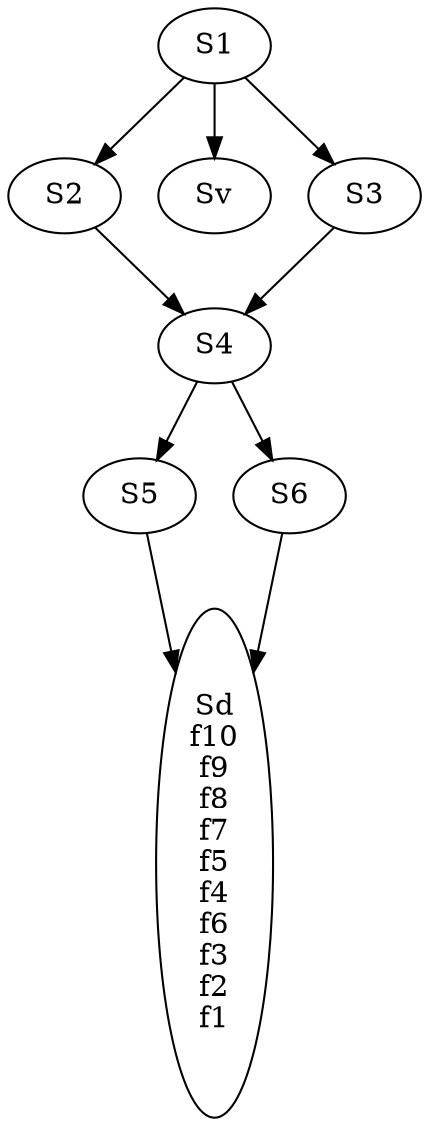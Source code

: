 digraph Fourmiliere {
  S5 [label="S5"];
  S5 -> Sd;
  S4 [label="S4"];
  S4 -> S5;
  S4 -> S6;
  S2 [label="S2"];
  S2 -> S4;
  S1 [label="S1"];
  S1 -> Sv;
  S1 -> S2;
  S1 -> S3;
  S3 [label="S3"];
  S3 -> S4;
  Sd [label="Sd\nf10\nf9\nf8\nf7\nf5\nf4\nf6\nf3\nf2\nf1"];
  S6 [label="S6"];
  S6 -> Sd;
  Sv [label="Sv"];
}
